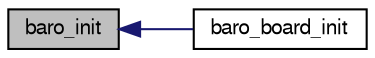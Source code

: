 digraph "baro_init"
{
  edge [fontname="FreeSans",fontsize="10",labelfontname="FreeSans",labelfontsize="10"];
  node [fontname="FreeSans",fontsize="10",shape=record];
  rankdir="LR";
  Node1 [label="baro_init",height=0.2,width=0.4,color="black", fillcolor="grey75", style="filled", fontcolor="black"];
  Node1 -> Node2 [dir="back",color="midnightblue",fontsize="10",style="solid",fontname="FreeSans"];
  Node2 [label="baro_board_init",height=0.2,width=0.4,color="black", fillcolor="white", style="filled",URL="$baro__board__common_8h.html#a63b378088aacd63bd09fb331c875dd91"];
}
